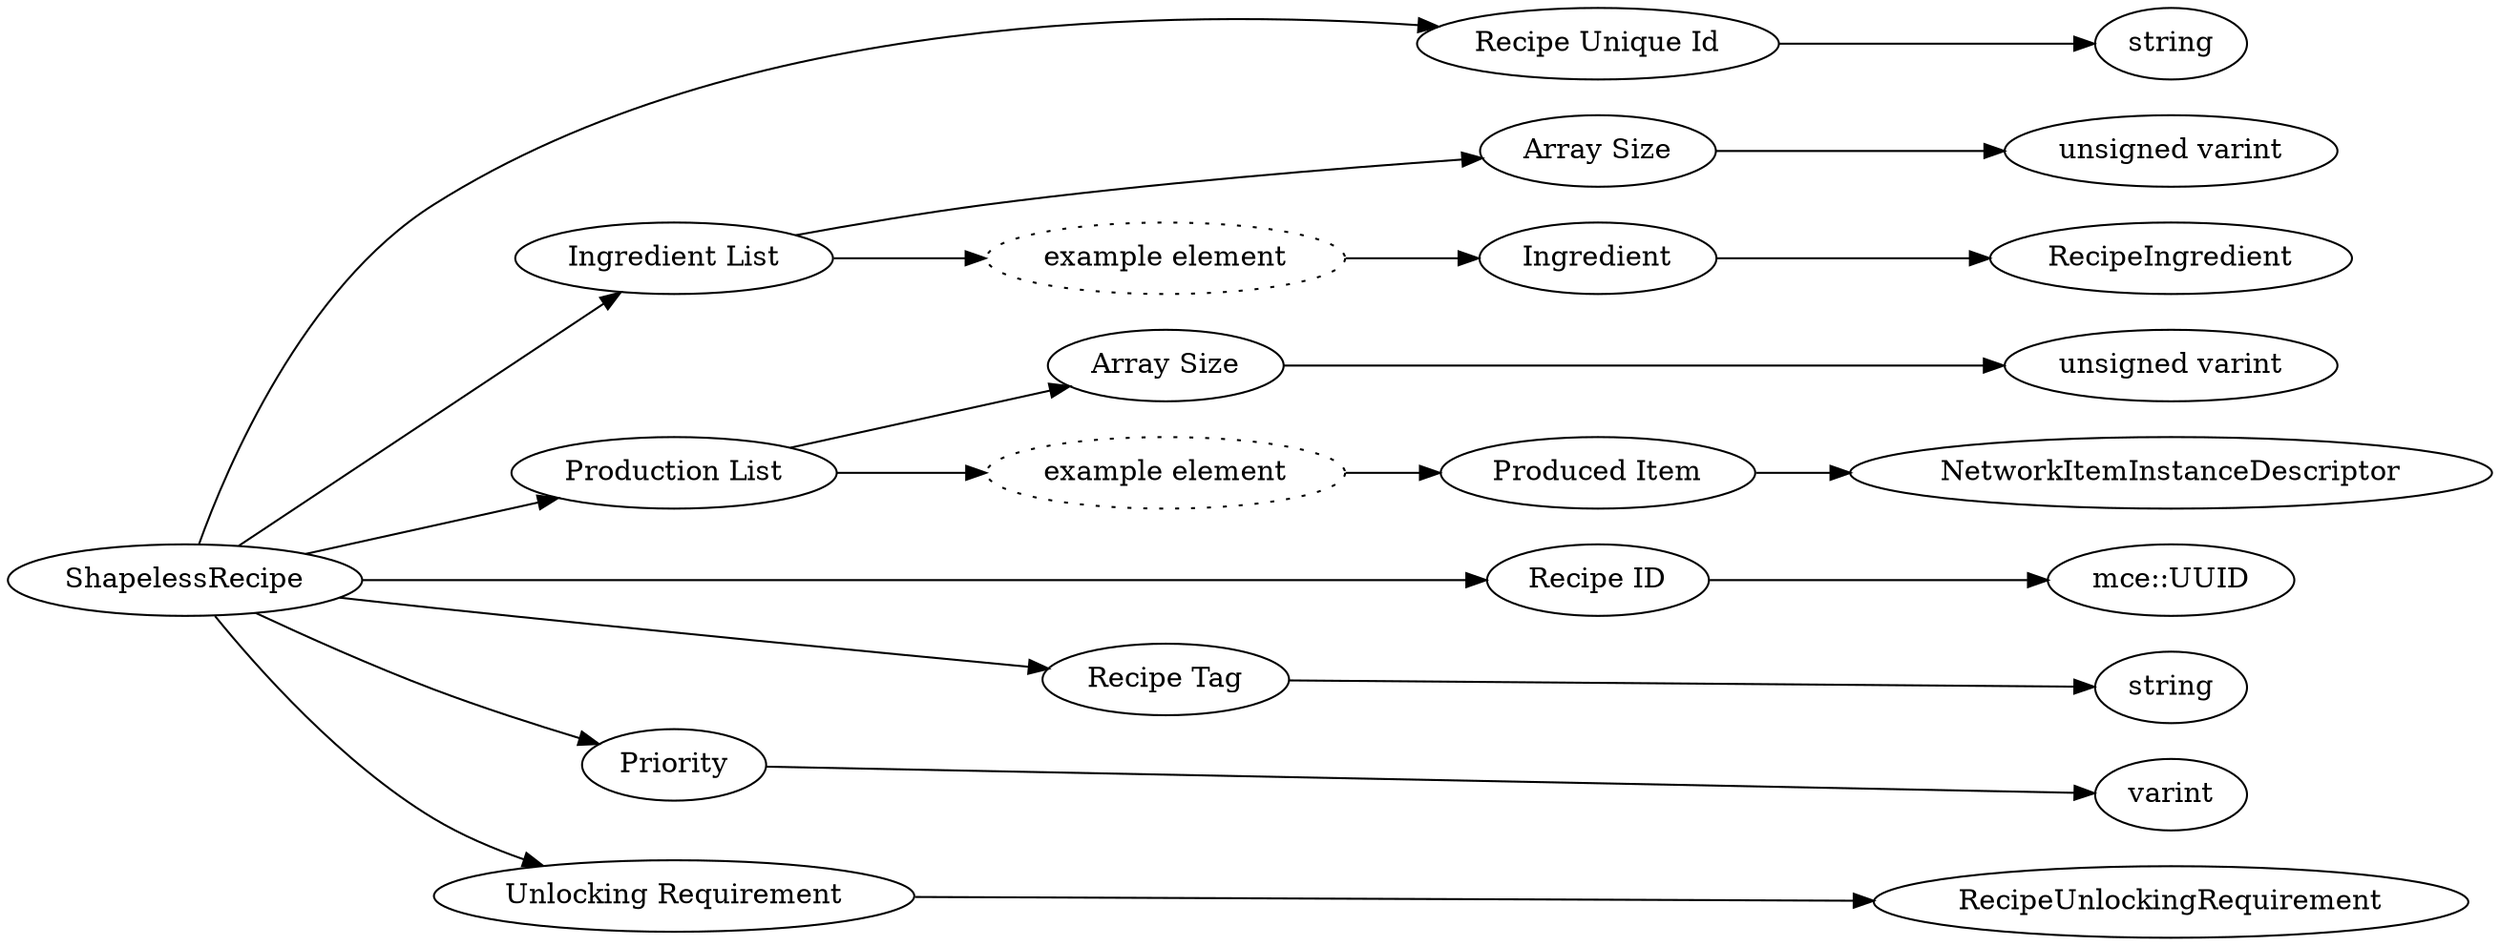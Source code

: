 digraph "ShapelessRecipe" {
rankdir = LR
6
6 -> 7
7 -> 8
6 -> 9
9 -> 10
10 -> 11
9 -> 12
12 -> 13
13 -> 19
6 -> 20
20 -> 21
21 -> 22
20 -> 23
23 -> 24
24 -> 41
6 -> 42
42 -> 48
6 -> 49
49 -> 50
6 -> 51
51 -> 52
6 -> 53
53 -> 67

6 [label="ShapelessRecipe",comment="name: \"ShapelessRecipe\", typeName: \"\", id: 6, branchId: 0, recurseId: -1, attributes: 0, notes: \"\""];
7 [label="Recipe Unique Id",comment="name: \"Recipe Unique Id\", typeName: \"\", id: 7, branchId: 0, recurseId: -1, attributes: 0, notes: \"\""];
8 [label="string",comment="name: \"string\", typeName: \"\", id: 8, branchId: 0, recurseId: -1, attributes: 512, notes: \"\""];
9 [label="Ingredient List",comment="name: \"Ingredient List\", typeName: \"\", id: 9, branchId: 0, recurseId: -1, attributes: 8, notes: \"\""];
10 [label="Array Size",comment="name: \"Array Size\", typeName: \"\", id: 10, branchId: 0, recurseId: -1, attributes: 0, notes: \"\""];
11 [label="unsigned varint",comment="name: \"unsigned varint\", typeName: \"\", id: 11, branchId: 0, recurseId: -1, attributes: 512, notes: \"\""];
12 [label="example element",style=dotted,comment="name: \"example element\", typeName: \"\", id: 12, branchId: 0, recurseId: -1, attributes: 16, notes: \"\""];
13 [label="Ingredient",comment="name: \"Ingredient\", typeName: \"RecipeIngredient\", id: 13, branchId: 0, recurseId: -1, attributes: 256, notes: \"\""];
19 [label="RecipeIngredient",comment="name: \"RecipeIngredient\", typeName: \"\", id: 19, branchId: 0, recurseId: -1, attributes: 512, notes: \"\""];
20 [label="Production List",comment="name: \"Production List\", typeName: \"\", id: 20, branchId: 0, recurseId: -1, attributes: 8, notes: \"\""];
21 [label="Array Size",comment="name: \"Array Size\", typeName: \"\", id: 21, branchId: 0, recurseId: -1, attributes: 0, notes: \"\""];
22 [label="unsigned varint",comment="name: \"unsigned varint\", typeName: \"\", id: 22, branchId: 0, recurseId: -1, attributes: 512, notes: \"\""];
23 [label="example element",style=dotted,comment="name: \"example element\", typeName: \"\", id: 23, branchId: 0, recurseId: -1, attributes: 16, notes: \"\""];
24 [label="Produced Item",comment="name: \"Produced Item\", typeName: \"NetworkItemInstanceDescriptor\", id: 24, branchId: 0, recurseId: -1, attributes: 256, notes: \"\""];
41 [label="NetworkItemInstanceDescriptor",comment="name: \"NetworkItemInstanceDescriptor\", typeName: \"\", id: 41, branchId: 0, recurseId: -1, attributes: 512, notes: \"\""];
42 [label="Recipe ID",comment="name: \"Recipe ID\", typeName: \"mce::UUID\", id: 42, branchId: 0, recurseId: -1, attributes: 256, notes: \"\""];
48 [label="mce::UUID",comment="name: \"mce::UUID\", typeName: \"\", id: 48, branchId: 0, recurseId: -1, attributes: 512, notes: \"\""];
49 [label="Recipe Tag",comment="name: \"Recipe Tag\", typeName: \"\", id: 49, branchId: 0, recurseId: -1, attributes: 0, notes: \"Available ones: CARTOGRAPHY_TABLE, CRAFTING_TABLE, SMITHING_TABLE, STONECUTTER, FURNACE_TAG, BLAST_FURNACE_TAG, SMOKER_TAG, CAMPFIRE_TAG, SOUL_CAMPFIRE_TAG\""];
50 [label="string",comment="name: \"string\", typeName: \"\", id: 50, branchId: 0, recurseId: -1, attributes: 512, notes: \"\""];
51 [label="Priority",comment="name: \"Priority\", typeName: \"\", id: 51, branchId: 0, recurseId: -1, attributes: 0, notes: \"\""];
52 [label="varint",comment="name: \"varint\", typeName: \"\", id: 52, branchId: 0, recurseId: -1, attributes: 512, notes: \"\""];
53 [label="Unlocking Requirement",comment="name: \"Unlocking Requirement\", typeName: \"RecipeUnlockingRequirement\", id: 53, branchId: 0, recurseId: -1, attributes: 256, notes: \"\""];
67 [label="RecipeUnlockingRequirement",comment="name: \"RecipeUnlockingRequirement\", typeName: \"\", id: 67, branchId: 0, recurseId: -1, attributes: 512, notes: \"\""];
{ rank = max;8;11;19;22;41;48;50;52;67}

}
